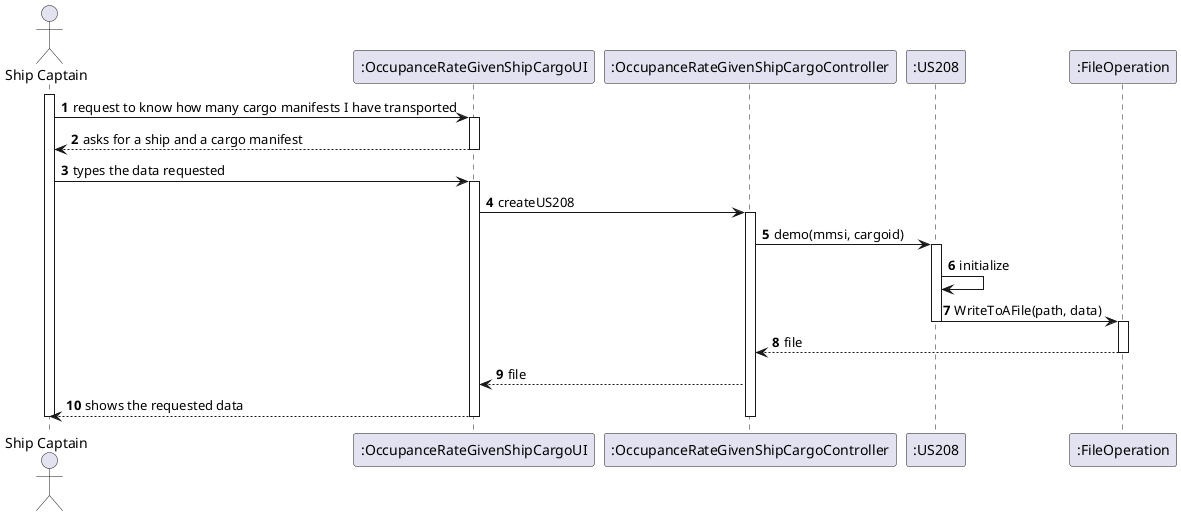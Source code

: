 @startuml
actor "Ship Captain" as Adm
participant ":OccupanceRateGivenShipCargoUI" as System
participant ":OccupanceRateGivenShipCargoController" as SSC
participant ":US208" as us
participant ":FileOperation" as f

autonumber

activate Adm

Adm -> System: request to know how many cargo manifests I have transported

activate System

System --> Adm: asks for a ship and a cargo manifest

deactivate System

Adm -> System: types the data requested

activate System

System -> SSC: createUS208

activate SSC

SSC -> us: demo(mmsi, cargoid)

activate us

us -> us: initialize

us -> f: WriteToAFile(path, data)

deactivate us

activate f

f --> SSC: file

deactivate f

SSC --> System: file

System --> Adm: shows the requested data

deactivate SSC

deactivate System

deactivate Adm
@enduml